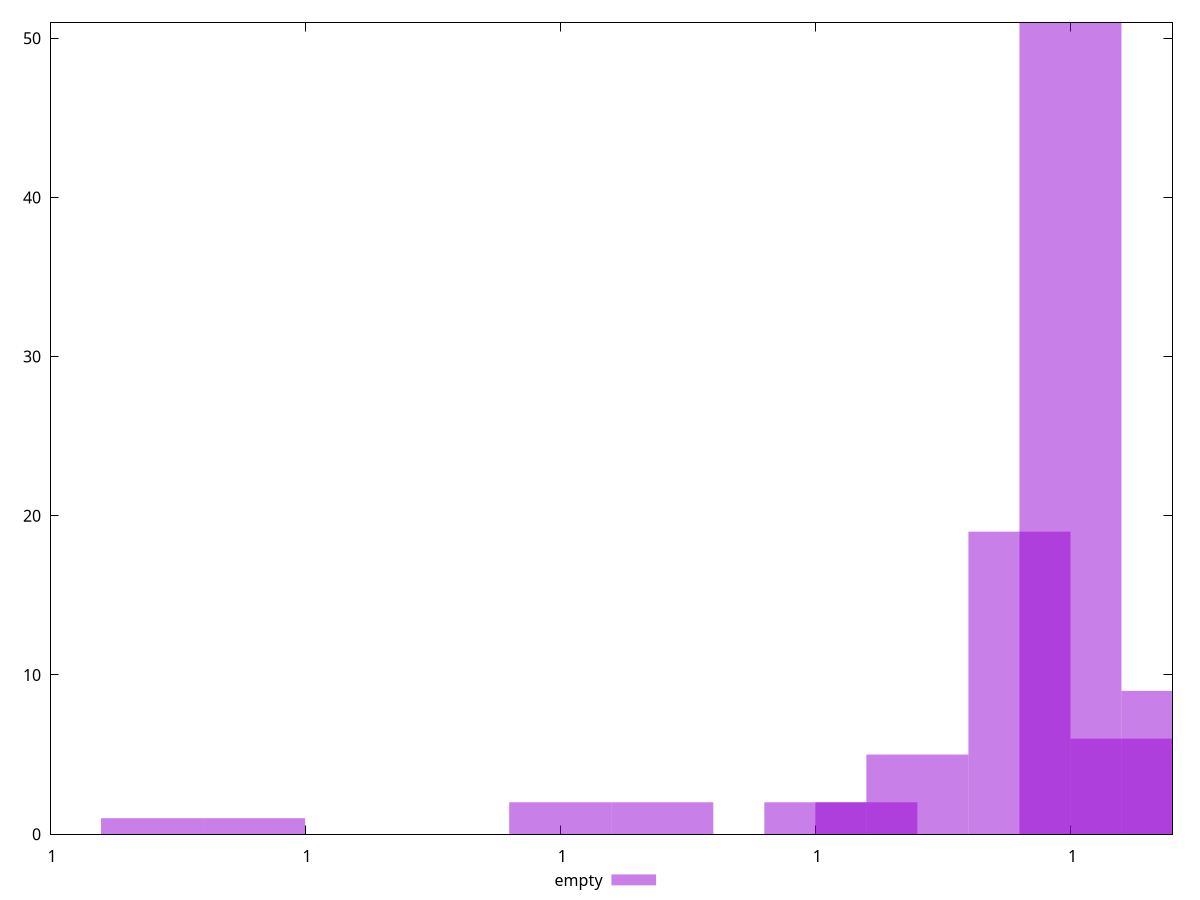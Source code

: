 $_empty <<EOF
0.9999999999999997 19
0.9999999999999998 51
0.9999999999999994 5
0.9999999999999978 1
0.9999999999999999 6
0.9999999999999993 2
0.9999999999999992 2
1 9
0.999999999999998 1
0.9999999999999989 2
0.9999999999999987 2
EOF
set key outside below
set terminal pngcairo
set output "report_00006_2020-11-02T20-21-41.718Z/bootup-time/empty//hist.png"
set yrange [0:51]
set boxwidth 1.5003233821012977e-16
set style fill transparent solid 0.5 noborder
plot $_empty title "empty" with boxes ,